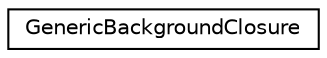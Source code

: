 digraph G
{
  edge [fontname="Helvetica",fontsize="10",labelfontname="Helvetica",labelfontsize="10"];
  node [fontname="Helvetica",fontsize="10",shape=record];
  rankdir=LR;
  Node1 [label="GenericBackgroundClosure",height=0.2,width=0.4,color="black", fillcolor="white", style="filled",URL="$d7/de4/classGenericBackgroundClosure.html"];
}

